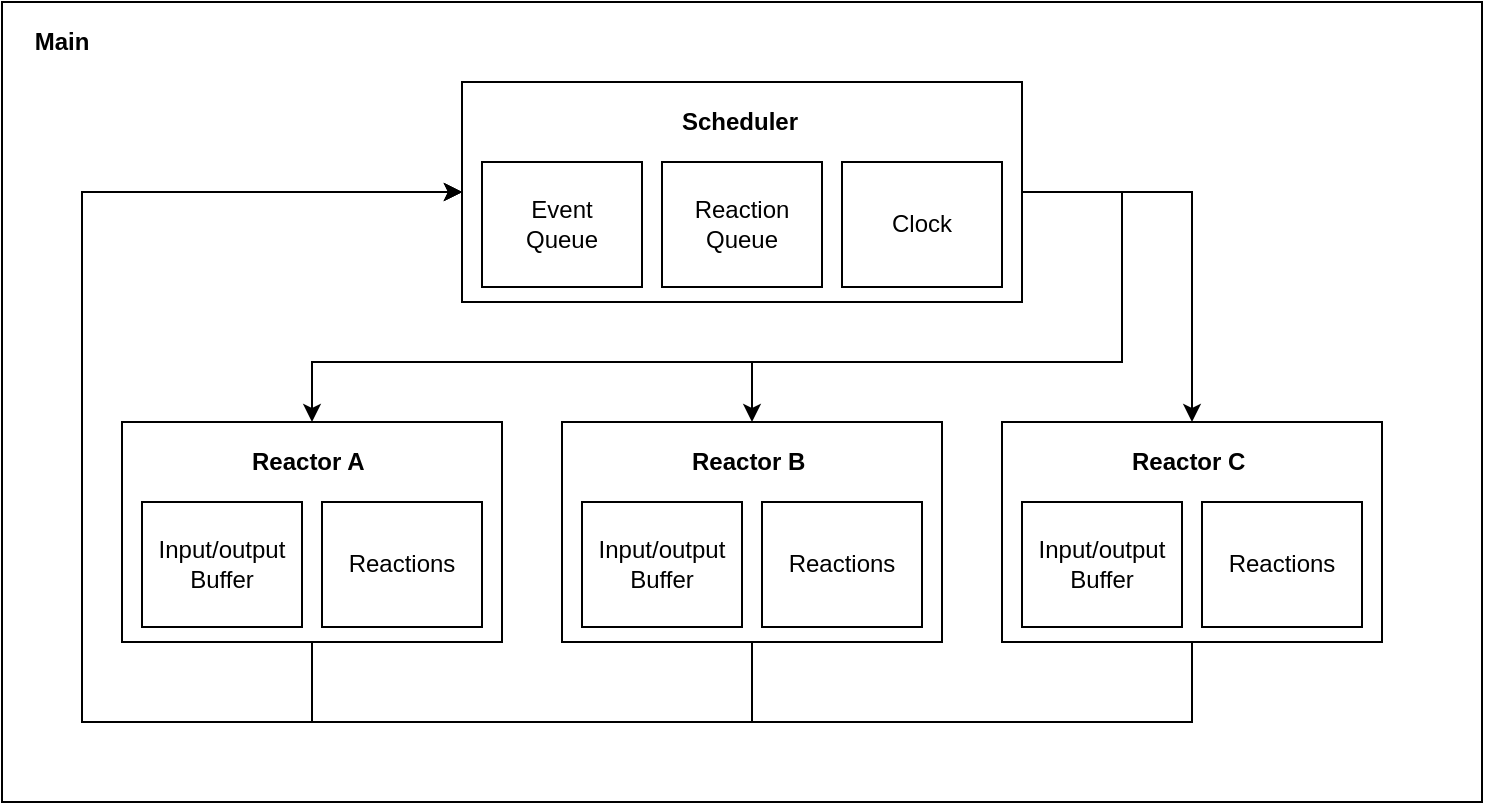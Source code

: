 <mxfile version="12.6.5" type="device"><diagram id="dfxlUByqJRHVOh9g9I7F" name="Page-1"><mxGraphModel dx="1042" dy="740" grid="1" gridSize="10" guides="1" tooltips="1" connect="1" arrows="1" fold="1" page="1" pageScale="1" pageWidth="850" pageHeight="1100" math="0" shadow="0"><root><mxCell id="0"/><mxCell id="1" parent="0"/><mxCell id="gy92R2ApvQ3Vjxp-COMD-1" value="" style="rounded=0;whiteSpace=wrap;html=1;fillColor=none;" vertex="1" parent="1"><mxGeometry x="10" y="260" width="740" height="400" as="geometry"/></mxCell><mxCell id="gy92R2ApvQ3Vjxp-COMD-23" value="" style="group" vertex="1" connectable="0" parent="1"><mxGeometry x="240" y="300" width="280" height="110" as="geometry"/></mxCell><mxCell id="gy92R2ApvQ3Vjxp-COMD-17" value="" style="group" vertex="1" connectable="0" parent="gy92R2ApvQ3Vjxp-COMD-23"><mxGeometry width="280" height="110" as="geometry"/></mxCell><mxCell id="gy92R2ApvQ3Vjxp-COMD-2" value="" style="rounded=0;whiteSpace=wrap;html=1;fillColor=none;" vertex="1" parent="gy92R2ApvQ3Vjxp-COMD-17"><mxGeometry width="280" height="110" as="geometry"/></mxCell><mxCell id="gy92R2ApvQ3Vjxp-COMD-4" value="&lt;b&gt;Scheduler&lt;/b&gt;" style="text;html=1;strokeColor=none;fillColor=none;align=left;verticalAlign=middle;whiteSpace=wrap;rounded=0;" vertex="1" parent="gy92R2ApvQ3Vjxp-COMD-17"><mxGeometry x="107.5" y="10" width="65" height="20" as="geometry"/></mxCell><mxCell id="gy92R2ApvQ3Vjxp-COMD-5" value="Event&lt;br&gt;Queue" style="rounded=0;whiteSpace=wrap;html=1;fillColor=none;" vertex="1" parent="gy92R2ApvQ3Vjxp-COMD-17"><mxGeometry x="10" y="40" width="80" height="62.5" as="geometry"/></mxCell><mxCell id="gy92R2ApvQ3Vjxp-COMD-6" value="Reaction&lt;br&gt;Queue" style="rounded=0;whiteSpace=wrap;html=1;fillColor=none;" vertex="1" parent="gy92R2ApvQ3Vjxp-COMD-17"><mxGeometry x="100" y="40" width="80" height="62.5" as="geometry"/></mxCell><mxCell id="gy92R2ApvQ3Vjxp-COMD-7" value="Clock" style="rounded=0;whiteSpace=wrap;html=1;fillColor=none;" vertex="1" parent="gy92R2ApvQ3Vjxp-COMD-17"><mxGeometry x="190" y="40" width="80" height="62.5" as="geometry"/></mxCell><mxCell id="gy92R2ApvQ3Vjxp-COMD-24" value="" style="group" vertex="1" connectable="0" parent="1"><mxGeometry x="70" y="470" width="190" height="110" as="geometry"/></mxCell><mxCell id="gy92R2ApvQ3Vjxp-COMD-21" value="" style="group" vertex="1" connectable="0" parent="gy92R2ApvQ3Vjxp-COMD-24"><mxGeometry width="190" height="110" as="geometry"/></mxCell><mxCell id="gy92R2ApvQ3Vjxp-COMD-19" value="" style="group" vertex="1" connectable="0" parent="gy92R2ApvQ3Vjxp-COMD-21"><mxGeometry width="190" height="110" as="geometry"/></mxCell><mxCell id="gy92R2ApvQ3Vjxp-COMD-10" value="" style="rounded=0;whiteSpace=wrap;html=1;fillColor=none;" vertex="1" parent="gy92R2ApvQ3Vjxp-COMD-19"><mxGeometry width="190" height="110" as="geometry"/></mxCell><mxCell id="gy92R2ApvQ3Vjxp-COMD-11" value="&lt;b&gt;Reactor A&lt;/b&gt;" style="text;html=1;strokeColor=none;fillColor=none;align=left;verticalAlign=middle;whiteSpace=wrap;rounded=0;" vertex="1" parent="gy92R2ApvQ3Vjxp-COMD-19"><mxGeometry x="62.5" y="10" width="65" height="20" as="geometry"/></mxCell><mxCell id="gy92R2ApvQ3Vjxp-COMD-12" value="Input/output&lt;br&gt;Buffer" style="rounded=0;whiteSpace=wrap;html=1;fillColor=none;" vertex="1" parent="gy92R2ApvQ3Vjxp-COMD-19"><mxGeometry x="10" y="40" width="80" height="62.5" as="geometry"/></mxCell><mxCell id="gy92R2ApvQ3Vjxp-COMD-13" value="Reactions" style="rounded=0;whiteSpace=wrap;html=1;fillColor=none;" vertex="1" parent="gy92R2ApvQ3Vjxp-COMD-19"><mxGeometry x="100" y="40" width="80" height="62.5" as="geometry"/></mxCell><mxCell id="gy92R2ApvQ3Vjxp-COMD-25" value="" style="group" vertex="1" connectable="0" parent="1"><mxGeometry x="290" y="470" width="190" height="110" as="geometry"/></mxCell><mxCell id="gy92R2ApvQ3Vjxp-COMD-26" value="" style="group" vertex="1" connectable="0" parent="gy92R2ApvQ3Vjxp-COMD-25"><mxGeometry width="190" height="110" as="geometry"/></mxCell><mxCell id="gy92R2ApvQ3Vjxp-COMD-27" value="" style="group" vertex="1" connectable="0" parent="gy92R2ApvQ3Vjxp-COMD-26"><mxGeometry width="190" height="110" as="geometry"/></mxCell><mxCell id="gy92R2ApvQ3Vjxp-COMD-28" value="" style="rounded=0;whiteSpace=wrap;html=1;fillColor=none;" vertex="1" parent="gy92R2ApvQ3Vjxp-COMD-27"><mxGeometry width="190" height="110" as="geometry"/></mxCell><mxCell id="gy92R2ApvQ3Vjxp-COMD-29" value="&lt;b&gt;Reactor B&lt;/b&gt;" style="text;html=1;strokeColor=none;fillColor=none;align=left;verticalAlign=middle;whiteSpace=wrap;rounded=0;" vertex="1" parent="gy92R2ApvQ3Vjxp-COMD-27"><mxGeometry x="62.5" y="10" width="65" height="20" as="geometry"/></mxCell><mxCell id="gy92R2ApvQ3Vjxp-COMD-30" value="Input/output&lt;br&gt;Buffer" style="rounded=0;whiteSpace=wrap;html=1;fillColor=none;" vertex="1" parent="gy92R2ApvQ3Vjxp-COMD-27"><mxGeometry x="10" y="40" width="80" height="62.5" as="geometry"/></mxCell><mxCell id="gy92R2ApvQ3Vjxp-COMD-31" value="Reactions" style="rounded=0;whiteSpace=wrap;html=1;fillColor=none;" vertex="1" parent="gy92R2ApvQ3Vjxp-COMD-27"><mxGeometry x="100" y="40" width="80" height="62.5" as="geometry"/></mxCell><mxCell id="gy92R2ApvQ3Vjxp-COMD-32" value="" style="group" vertex="1" connectable="0" parent="1"><mxGeometry x="510" y="470" width="190" height="110" as="geometry"/></mxCell><mxCell id="gy92R2ApvQ3Vjxp-COMD-33" value="" style="group" vertex="1" connectable="0" parent="gy92R2ApvQ3Vjxp-COMD-32"><mxGeometry width="190" height="110" as="geometry"/></mxCell><mxCell id="gy92R2ApvQ3Vjxp-COMD-34" value="" style="group" vertex="1" connectable="0" parent="gy92R2ApvQ3Vjxp-COMD-33"><mxGeometry width="190" height="110" as="geometry"/></mxCell><mxCell id="gy92R2ApvQ3Vjxp-COMD-35" value="" style="rounded=0;whiteSpace=wrap;html=1;fillColor=none;" vertex="1" parent="gy92R2ApvQ3Vjxp-COMD-34"><mxGeometry width="190" height="110" as="geometry"/></mxCell><mxCell id="gy92R2ApvQ3Vjxp-COMD-36" value="&lt;b&gt;Reactor C&lt;/b&gt;" style="text;html=1;strokeColor=none;fillColor=none;align=left;verticalAlign=middle;whiteSpace=wrap;rounded=0;" vertex="1" parent="gy92R2ApvQ3Vjxp-COMD-34"><mxGeometry x="62.5" y="10" width="65" height="20" as="geometry"/></mxCell><mxCell id="gy92R2ApvQ3Vjxp-COMD-37" value="Input/output&lt;br&gt;Buffer" style="rounded=0;whiteSpace=wrap;html=1;fillColor=none;" vertex="1" parent="gy92R2ApvQ3Vjxp-COMD-34"><mxGeometry x="10" y="40" width="80" height="62.5" as="geometry"/></mxCell><mxCell id="gy92R2ApvQ3Vjxp-COMD-38" value="Reactions" style="rounded=0;whiteSpace=wrap;html=1;fillColor=none;" vertex="1" parent="gy92R2ApvQ3Vjxp-COMD-34"><mxGeometry x="100" y="40" width="80" height="62.5" as="geometry"/></mxCell><mxCell id="gy92R2ApvQ3Vjxp-COMD-40" style="edgeStyle=orthogonalEdgeStyle;rounded=0;orthogonalLoop=1;jettySize=auto;html=1;exitX=0.5;exitY=1;exitDx=0;exitDy=0;entryX=0;entryY=0.5;entryDx=0;entryDy=0;" edge="1" parent="1" source="gy92R2ApvQ3Vjxp-COMD-10" target="gy92R2ApvQ3Vjxp-COMD-2"><mxGeometry relative="1" as="geometry"><Array as="points"><mxPoint x="165" y="620"/><mxPoint x="50" y="620"/><mxPoint x="50" y="355"/></Array></mxGeometry></mxCell><mxCell id="gy92R2ApvQ3Vjxp-COMD-41" style="edgeStyle=orthogonalEdgeStyle;rounded=0;orthogonalLoop=1;jettySize=auto;html=1;exitX=0.5;exitY=1;exitDx=0;exitDy=0;entryX=0;entryY=0.5;entryDx=0;entryDy=0;" edge="1" parent="1" source="gy92R2ApvQ3Vjxp-COMD-28" target="gy92R2ApvQ3Vjxp-COMD-2"><mxGeometry relative="1" as="geometry"><Array as="points"><mxPoint x="385" y="620"/><mxPoint x="50" y="620"/><mxPoint x="50" y="355"/></Array></mxGeometry></mxCell><mxCell id="gy92R2ApvQ3Vjxp-COMD-42" style="edgeStyle=orthogonalEdgeStyle;rounded=0;orthogonalLoop=1;jettySize=auto;html=1;exitX=0.5;exitY=1;exitDx=0;exitDy=0;entryX=0;entryY=0.5;entryDx=0;entryDy=0;" edge="1" parent="1" source="gy92R2ApvQ3Vjxp-COMD-35" target="gy92R2ApvQ3Vjxp-COMD-2"><mxGeometry relative="1" as="geometry"><Array as="points"><mxPoint x="605" y="620"/><mxPoint x="50" y="620"/><mxPoint x="50" y="355"/></Array></mxGeometry></mxCell><mxCell id="gy92R2ApvQ3Vjxp-COMD-43" style="edgeStyle=orthogonalEdgeStyle;rounded=0;orthogonalLoop=1;jettySize=auto;html=1;exitX=1;exitY=0.5;exitDx=0;exitDy=0;entryX=0.5;entryY=0;entryDx=0;entryDy=0;" edge="1" parent="1" source="gy92R2ApvQ3Vjxp-COMD-2" target="gy92R2ApvQ3Vjxp-COMD-10"><mxGeometry relative="1" as="geometry"><Array as="points"><mxPoint x="570" y="355"/><mxPoint x="570" y="440"/><mxPoint x="165" y="440"/></Array></mxGeometry></mxCell><mxCell id="gy92R2ApvQ3Vjxp-COMD-44" style="edgeStyle=orthogonalEdgeStyle;rounded=0;orthogonalLoop=1;jettySize=auto;html=1;exitX=1;exitY=0.5;exitDx=0;exitDy=0;entryX=0.5;entryY=0;entryDx=0;entryDy=0;" edge="1" parent="1" source="gy92R2ApvQ3Vjxp-COMD-2" target="gy92R2ApvQ3Vjxp-COMD-28"><mxGeometry relative="1" as="geometry"><Array as="points"><mxPoint x="570" y="355"/><mxPoint x="570" y="440"/><mxPoint x="385" y="440"/></Array></mxGeometry></mxCell><mxCell id="gy92R2ApvQ3Vjxp-COMD-45" style="edgeStyle=orthogonalEdgeStyle;rounded=0;orthogonalLoop=1;jettySize=auto;html=1;exitX=1;exitY=0.5;exitDx=0;exitDy=0;entryX=0.5;entryY=0;entryDx=0;entryDy=0;" edge="1" parent="1" source="gy92R2ApvQ3Vjxp-COMD-2" target="gy92R2ApvQ3Vjxp-COMD-35"><mxGeometry relative="1" as="geometry"/></mxCell><mxCell id="gy92R2ApvQ3Vjxp-COMD-46" value="&lt;b&gt;Main&lt;/b&gt;" style="text;html=1;strokeColor=none;fillColor=none;align=center;verticalAlign=middle;whiteSpace=wrap;rounded=0;" vertex="1" parent="1"><mxGeometry x="20" y="270" width="40" height="20" as="geometry"/></mxCell></root></mxGraphModel></diagram></mxfile>